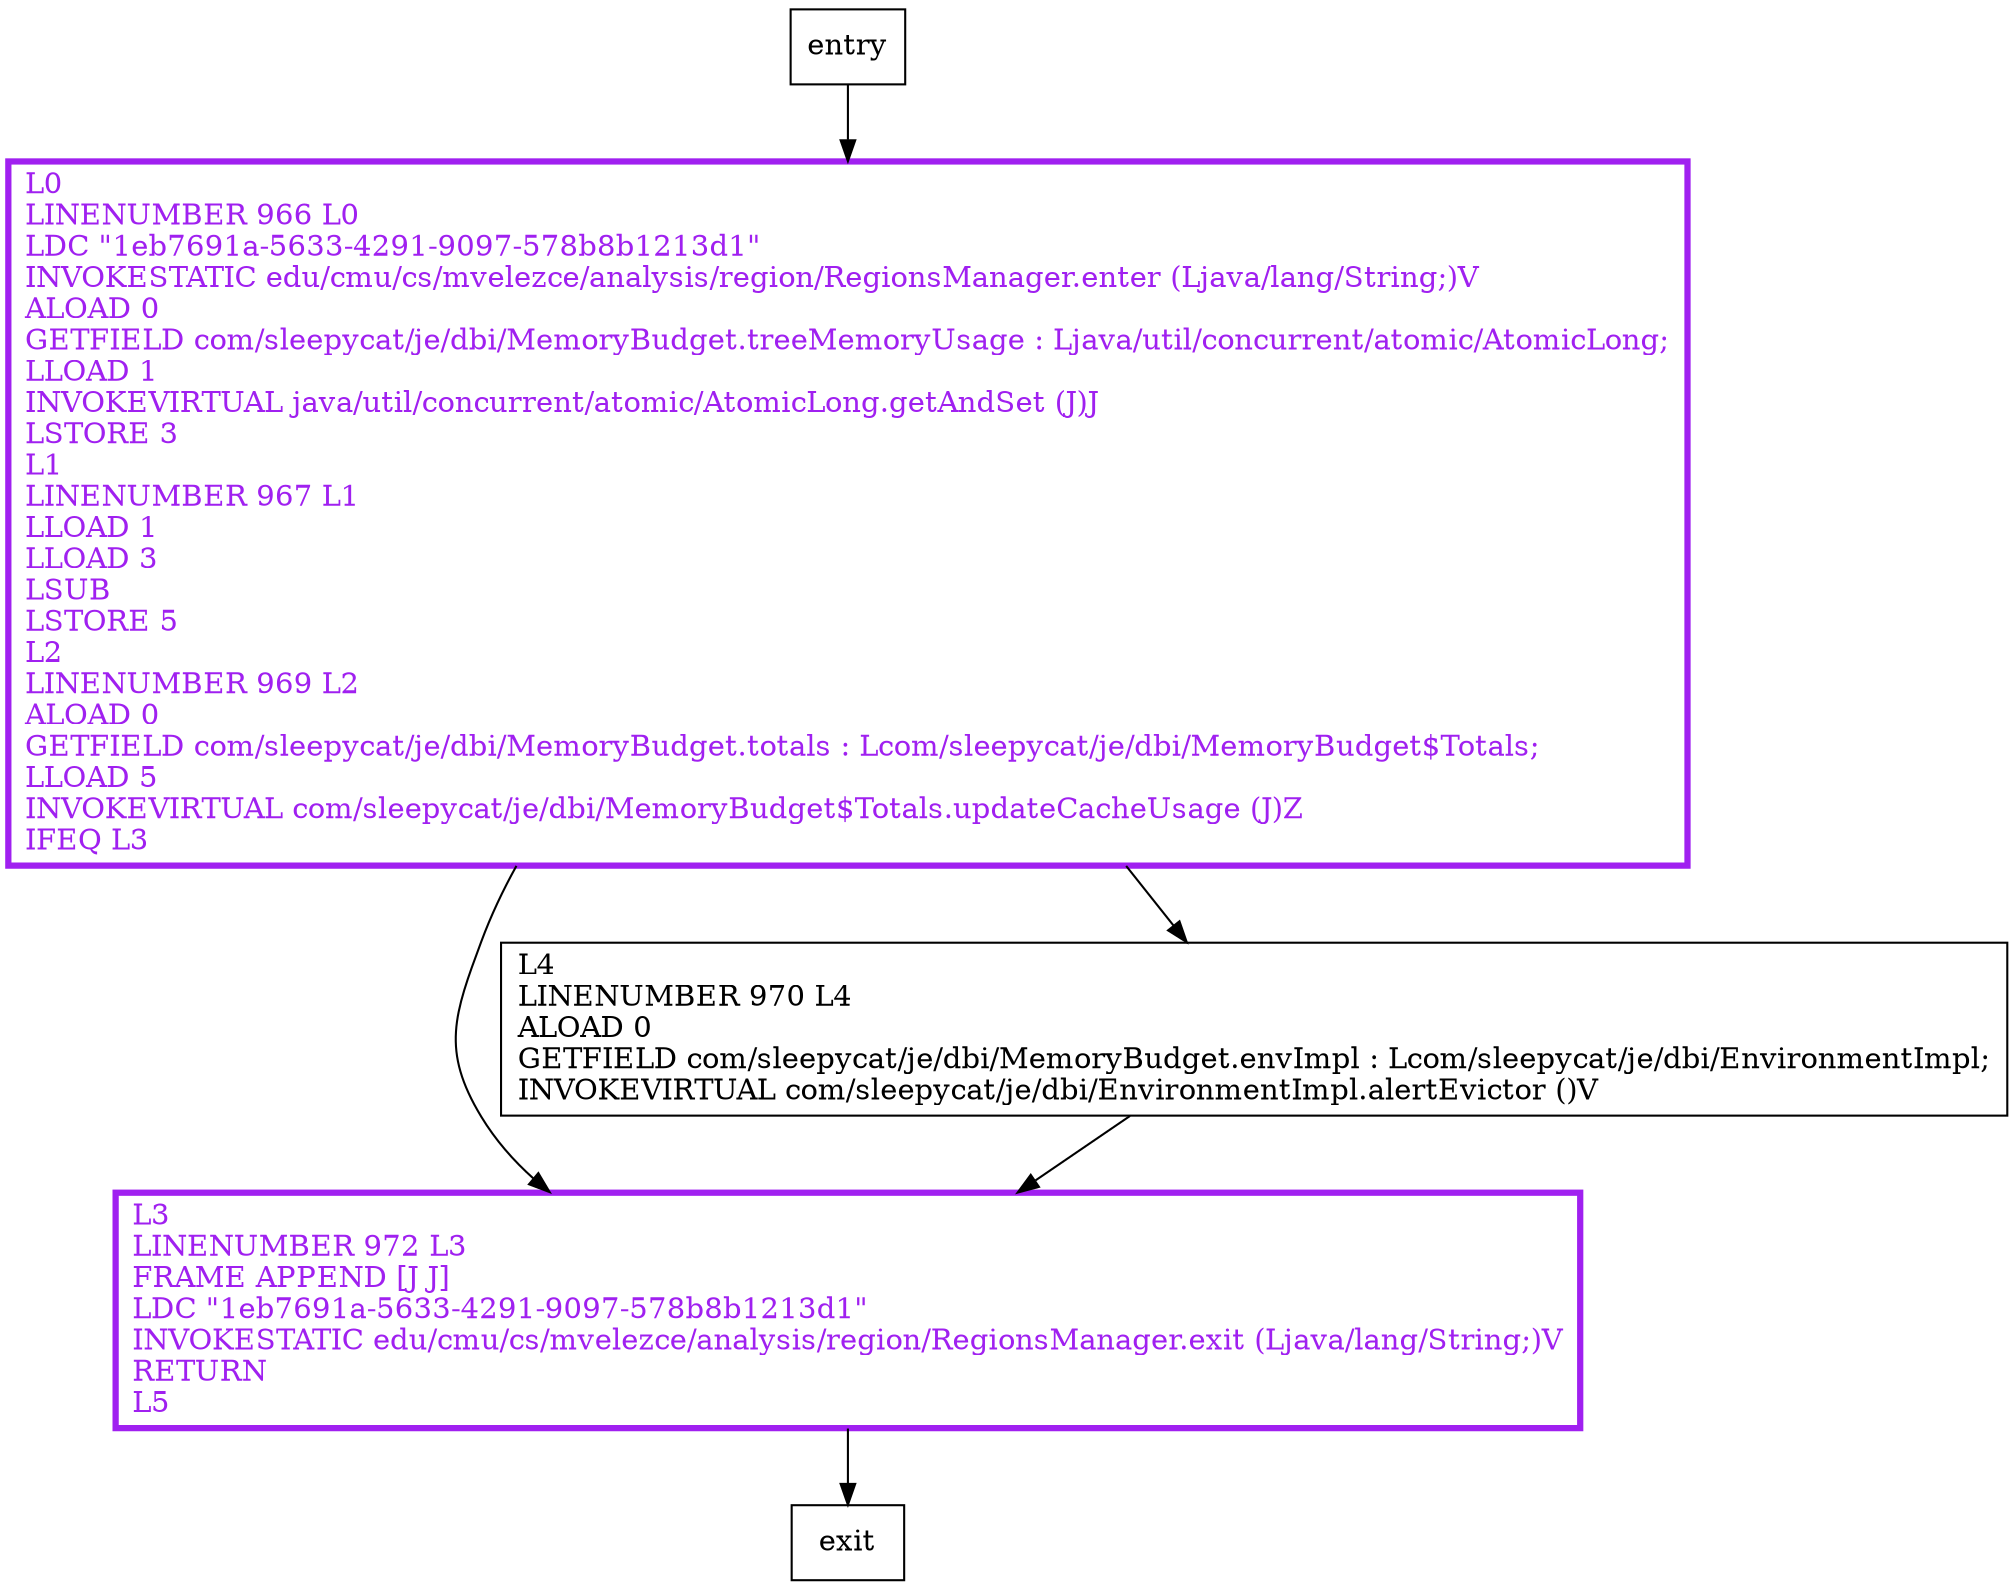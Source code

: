 digraph refreshTreeMemoryUsage {
node [shape=record];
1057749455 [label="L0\lLINENUMBER 966 L0\lLDC \"1eb7691a-5633-4291-9097-578b8b1213d1\"\lINVOKESTATIC edu/cmu/cs/mvelezce/analysis/region/RegionsManager.enter (Ljava/lang/String;)V\lALOAD 0\lGETFIELD com/sleepycat/je/dbi/MemoryBudget.treeMemoryUsage : Ljava/util/concurrent/atomic/AtomicLong;\lLLOAD 1\lINVOKEVIRTUAL java/util/concurrent/atomic/AtomicLong.getAndSet (J)J\lLSTORE 3\lL1\lLINENUMBER 967 L1\lLLOAD 1\lLLOAD 3\lLSUB\lLSTORE 5\lL2\lLINENUMBER 969 L2\lALOAD 0\lGETFIELD com/sleepycat/je/dbi/MemoryBudget.totals : Lcom/sleepycat/je/dbi/MemoryBudget$Totals;\lLLOAD 5\lINVOKEVIRTUAL com/sleepycat/je/dbi/MemoryBudget$Totals.updateCacheUsage (J)Z\lIFEQ L3\l"];
331887829 [label="L3\lLINENUMBER 972 L3\lFRAME APPEND [J J]\lLDC \"1eb7691a-5633-4291-9097-578b8b1213d1\"\lINVOKESTATIC edu/cmu/cs/mvelezce/analysis/region/RegionsManager.exit (Ljava/lang/String;)V\lRETURN\lL5\l"];
1161884045 [label="L4\lLINENUMBER 970 L4\lALOAD 0\lGETFIELD com/sleepycat/je/dbi/MemoryBudget.envImpl : Lcom/sleepycat/je/dbi/EnvironmentImpl;\lINVOKEVIRTUAL com/sleepycat/je/dbi/EnvironmentImpl.alertEvictor ()V\l"];
entry;
exit;
entry -> 1057749455;
1057749455 -> 331887829;
1057749455 -> 1161884045;
331887829 -> exit;
1161884045 -> 331887829;
1057749455[fontcolor="purple", penwidth=3, color="purple"];
331887829[fontcolor="purple", penwidth=3, color="purple"];
}
